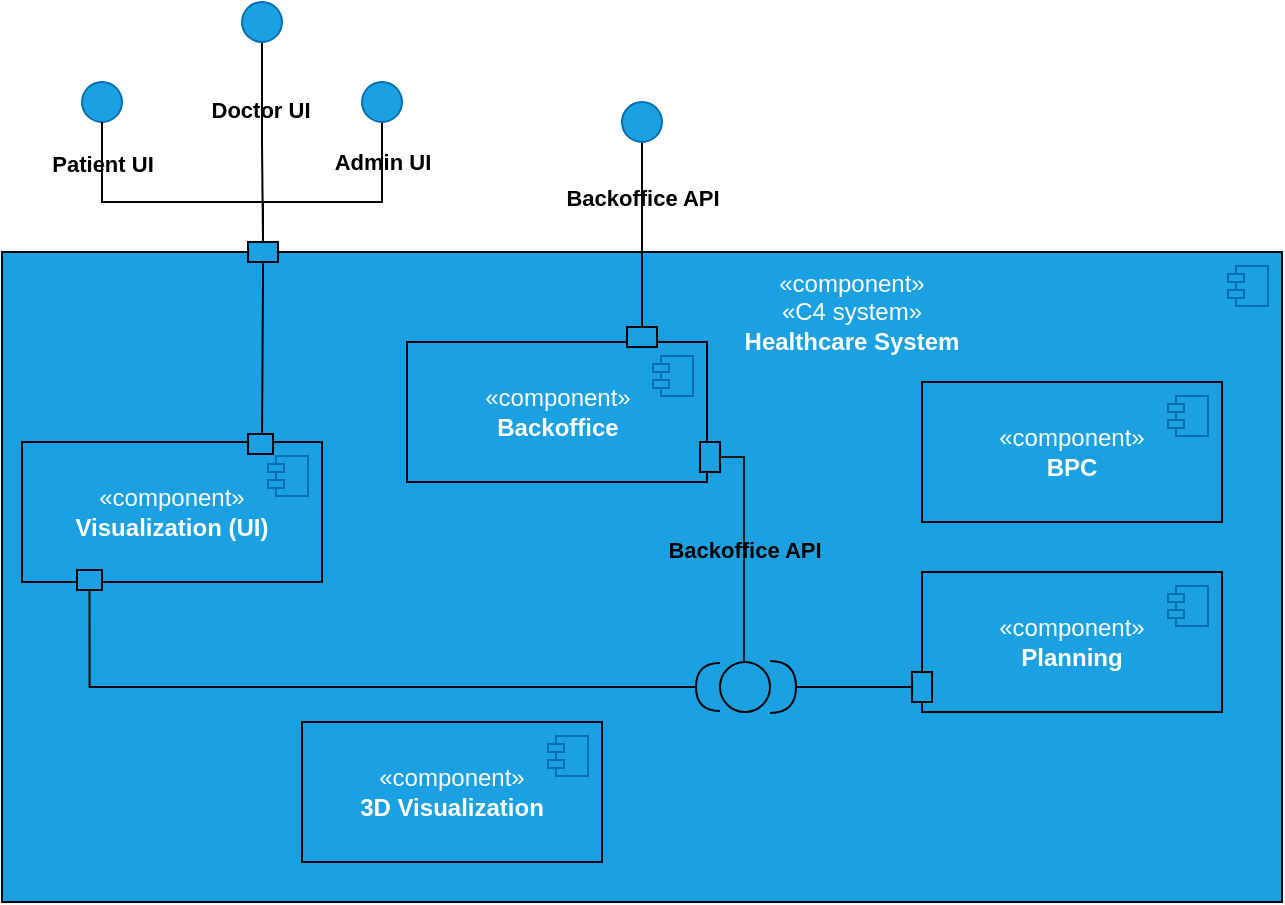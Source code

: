 <mxfile version="24.7.17">
  <diagram name="Page-1" id="5f0bae14-7c28-e335-631c-24af17079c00">
    <mxGraphModel dx="863" dy="505" grid="1" gridSize="10" guides="1" tooltips="1" connect="1" arrows="1" fold="1" page="1" pageScale="1" pageWidth="1100" pageHeight="850" background="none" math="0" shadow="0">
      <root>
        <mxCell id="0" />
        <mxCell id="1" parent="0" />
        <mxCell id="5ntWk99BVRicgcjImMjZ-29" value="" style="html=1;dropTarget=0;whiteSpace=wrap;fillColor=#1ba1e2;fontColor=#ffffff;strokeColor=#00060A;" parent="1" vertex="1">
          <mxGeometry x="40" y="125" width="640" height="325" as="geometry" />
        </mxCell>
        <mxCell id="5ntWk99BVRicgcjImMjZ-30" value="" style="shape=module;jettyWidth=8;jettyHeight=4;fillColor=#1ba1e2;fontColor=#ffffff;strokeColor=#006EAF;" parent="5ntWk99BVRicgcjImMjZ-29" vertex="1">
          <mxGeometry x="1" width="20" height="20" relative="1" as="geometry">
            <mxPoint x="-27" y="7" as="offset" />
          </mxGeometry>
        </mxCell>
        <mxCell id="5ntWk99BVRicgcjImMjZ-34" value="" style="group" parent="1" vertex="1" connectable="0">
          <mxGeometry x="500" y="275" width="150" height="80" as="geometry" />
        </mxCell>
        <mxCell id="5ntWk99BVRicgcjImMjZ-31" value="«component»&lt;br&gt;&lt;b&gt;Planning&lt;/b&gt;" style="html=1;dropTarget=0;whiteSpace=wrap;fillColor=#1ba1e2;fontColor=#ffffff;strokeColor=#000000;" parent="5ntWk99BVRicgcjImMjZ-34" vertex="1">
          <mxGeometry y="10" width="150" height="70" as="geometry" />
        </mxCell>
        <mxCell id="5ntWk99BVRicgcjImMjZ-32" value="" style="shape=module;jettyWidth=8;jettyHeight=4;fillColor=#1ba1e2;fontColor=#ffffff;strokeColor=#006EAF;" parent="5ntWk99BVRicgcjImMjZ-31" vertex="1">
          <mxGeometry x="1" width="20" height="20" relative="1" as="geometry">
            <mxPoint x="-27" y="7" as="offset" />
          </mxGeometry>
        </mxCell>
        <mxCell id="5ntWk99BVRicgcjImMjZ-33" value="" style="rounded=0;whiteSpace=wrap;html=1;fillColor=#1ba1e2;fontColor=#ffffff;strokeColor=#000000;" parent="5ntWk99BVRicgcjImMjZ-34" vertex="1">
          <mxGeometry x="-5" y="60" width="10" height="15" as="geometry" />
        </mxCell>
        <mxCell id="5ntWk99BVRicgcjImMjZ-46" value="" style="group" parent="1" vertex="1" connectable="0">
          <mxGeometry x="190" y="350" width="150" height="80" as="geometry" />
        </mxCell>
        <mxCell id="5ntWk99BVRicgcjImMjZ-47" value="«component»&lt;br&gt;&lt;b&gt;3D Visualization&lt;/b&gt;" style="html=1;dropTarget=0;whiteSpace=wrap;fillColor=#1ba1e2;fontColor=#ffffff;strokeColor=#000000;" parent="5ntWk99BVRicgcjImMjZ-46" vertex="1">
          <mxGeometry y="10" width="150" height="70" as="geometry" />
        </mxCell>
        <mxCell id="5ntWk99BVRicgcjImMjZ-48" value="" style="shape=module;jettyWidth=8;jettyHeight=4;fillColor=#1ba1e2;fontColor=#ffffff;strokeColor=#006EAF;" parent="5ntWk99BVRicgcjImMjZ-47" vertex="1">
          <mxGeometry x="1" width="20" height="20" relative="1" as="geometry">
            <mxPoint x="-27" y="7" as="offset" />
          </mxGeometry>
        </mxCell>
        <mxCell id="5ntWk99BVRicgcjImMjZ-50" value="" style="group" parent="1" vertex="1" connectable="0">
          <mxGeometry x="500" y="180" width="150" height="80" as="geometry" />
        </mxCell>
        <mxCell id="5ntWk99BVRicgcjImMjZ-51" value="«component»&lt;br&gt;&lt;b&gt;BPC&lt;/b&gt;" style="html=1;dropTarget=0;whiteSpace=wrap;fillColor=#1ba1e2;fontColor=#ffffff;strokeColor=#000000;" parent="5ntWk99BVRicgcjImMjZ-50" vertex="1">
          <mxGeometry y="10" width="150" height="70" as="geometry" />
        </mxCell>
        <mxCell id="5ntWk99BVRicgcjImMjZ-52" value="" style="shape=module;jettyWidth=8;jettyHeight=4;fillColor=#1ba1e2;fontColor=#ffffff;strokeColor=#006EAF;" parent="5ntWk99BVRicgcjImMjZ-51" vertex="1">
          <mxGeometry x="1" width="20" height="20" relative="1" as="geometry">
            <mxPoint x="-27" y="7" as="offset" />
          </mxGeometry>
        </mxCell>
        <mxCell id="5ntWk99BVRicgcjImMjZ-59" value="&lt;span style=&quot;color: rgb(255, 255, 255);&quot;&gt;«component»&lt;/span&gt;&lt;br style=&quot;color: rgb(255, 255, 255);&quot;&gt;&lt;span style=&quot;color: rgb(255, 255, 255);&quot;&gt;«C4 system»&lt;/span&gt;&lt;br style=&quot;color: rgb(255, 255, 255);&quot;&gt;&lt;b style=&quot;color: rgb(255, 255, 255);&quot;&gt;Healthcare System&lt;/b&gt;" style="text;html=1;align=center;verticalAlign=middle;whiteSpace=wrap;rounded=0;" parent="1" vertex="1">
          <mxGeometry x="390" y="130" width="150" height="50" as="geometry" />
        </mxCell>
        <mxCell id="aWajuIK19yeN8hbnkcbw-7" value="" style="group" parent="1" vertex="1" connectable="0">
          <mxGeometry x="242.5" y="160" width="157.5" height="80" as="geometry" />
        </mxCell>
        <mxCell id="5ntWk99BVRicgcjImMjZ-42" value="" style="group" parent="aWajuIK19yeN8hbnkcbw-7" vertex="1" connectable="0">
          <mxGeometry width="157.5" height="80" as="geometry" />
        </mxCell>
        <mxCell id="5ntWk99BVRicgcjImMjZ-43" value="«component»&lt;br&gt;&lt;b&gt;Backoffice&lt;/b&gt;" style="html=1;dropTarget=0;whiteSpace=wrap;fillColor=#1ba1e2;fontColor=#ffffff;strokeColor=#000000;" parent="5ntWk99BVRicgcjImMjZ-42" vertex="1">
          <mxGeometry y="10" width="150" height="70" as="geometry" />
        </mxCell>
        <mxCell id="5ntWk99BVRicgcjImMjZ-44" value="" style="shape=module;jettyWidth=8;jettyHeight=4;fillColor=#1ba1e2;fontColor=#ffffff;strokeColor=#006EAF;" parent="5ntWk99BVRicgcjImMjZ-43" vertex="1">
          <mxGeometry x="1" width="20" height="20" relative="1" as="geometry">
            <mxPoint x="-27" y="7" as="offset" />
          </mxGeometry>
        </mxCell>
        <mxCell id="MUdgfgchrhalaana_HS_-20" value="" style="rounded=0;whiteSpace=wrap;html=1;fillColor=#1ba1e2;fontColor=#ffffff;strokeColor=#000000;rotation=90;" parent="5ntWk99BVRicgcjImMjZ-42" vertex="1">
          <mxGeometry x="112.5" width="10" height="15" as="geometry" />
        </mxCell>
        <mxCell id="MUdgfgchrhalaana_HS_-27" value="" style="rounded=0;whiteSpace=wrap;html=1;fillColor=#1ba1e2;fontColor=#ffffff;strokeColor=#000000;" parent="5ntWk99BVRicgcjImMjZ-42" vertex="1">
          <mxGeometry x="146.5" y="60" width="10" height="15" as="geometry" />
        </mxCell>
        <mxCell id="aWajuIK19yeN8hbnkcbw-20" value="" style="ellipse;whiteSpace=wrap;html=1;align=center;aspect=fixed;fillColor=none;strokeColor=none;resizable=0;perimeter=centerPerimeter;rotatable=0;allowArrows=0;points=[];outlineConnect=1;" parent="1" vertex="1">
          <mxGeometry x="400" y="350" width="10" height="10" as="geometry" />
        </mxCell>
        <mxCell id="aWajuIK19yeN8hbnkcbw-23" value="" style="rounded=0;orthogonalLoop=1;jettySize=auto;html=1;endArrow=halfCircle;endFill=0;endSize=11;strokeWidth=1;sketch=0;fontSize=12;curved=1;entryX=1;entryY=0.5;entryDx=0;entryDy=0;strokeColor=#000000;startSize=6;targetPerimeterSpacing=8;sourcePerimeterSpacing=0;exitX=0;exitY=0.5;exitDx=0;exitDy=0;" parent="1" source="5ntWk99BVRicgcjImMjZ-33" target="aWajuIK19yeN8hbnkcbw-16" edge="1">
          <mxGeometry relative="1" as="geometry">
            <mxPoint x="400" y="432.79" as="sourcePoint" />
            <mxPoint x="384.999" y="367.209" as="targetPoint" />
          </mxGeometry>
        </mxCell>
        <mxCell id="aWajuIK19yeN8hbnkcbw-24" value="" style="ellipse;whiteSpace=wrap;html=1;align=center;aspect=fixed;fillColor=none;strokeColor=none;resizable=0;perimeter=centerPerimeter;rotatable=0;allowArrows=0;points=[];outlineConnect=1;" parent="1" vertex="1">
          <mxGeometry x="430" y="370" width="10" height="10" as="geometry" />
        </mxCell>
        <mxCell id="MUdgfgchrhalaana_HS_-1" style="edgeStyle=orthogonalEdgeStyle;rounded=0;orthogonalLoop=1;jettySize=auto;html=1;entryX=0.5;entryY=0;entryDx=0;entryDy=0;endArrow=none;endFill=0;strokeColor=#000000;" parent="1" source="MUdgfgchrhalaana_HS_-3" target="MUdgfgchrhalaana_HS_-7" edge="1">
          <mxGeometry relative="1" as="geometry" />
        </mxCell>
        <mxCell id="MUdgfgchrhalaana_HS_-2" value="Doctor UI" style="edgeLabel;html=1;align=center;verticalAlign=middle;resizable=0;points=[];labelBackgroundColor=none;fontStyle=1" parent="MUdgfgchrhalaana_HS_-1" vertex="1" connectable="0">
          <mxGeometry x="-0.329" y="-1" relative="1" as="geometry">
            <mxPoint as="offset" />
          </mxGeometry>
        </mxCell>
        <mxCell id="MUdgfgchrhalaana_HS_-3" value="" style="ellipse;whiteSpace=wrap;html=1;fillColor=#1ba1e2;fontColor=#ffffff;strokeColor=#006EAF;" parent="1" vertex="1">
          <mxGeometry x="160" width="20" height="20" as="geometry" />
        </mxCell>
        <mxCell id="MUdgfgchrhalaana_HS_-4" value="" style="ellipse;whiteSpace=wrap;html=1;fillColor=#1ba1e2;fontColor=#ffffff;strokeColor=#006EAF;" parent="1" vertex="1">
          <mxGeometry x="80" y="40" width="20" height="20" as="geometry" />
        </mxCell>
        <mxCell id="MUdgfgchrhalaana_HS_-5" style="edgeStyle=orthogonalEdgeStyle;rounded=0;orthogonalLoop=1;jettySize=auto;html=1;exitX=0.5;exitY=0;exitDx=0;exitDy=0;entryX=0.5;entryY=1;entryDx=0;entryDy=0;endArrow=none;endFill=0;strokeColor=#000000;" parent="1" source="MUdgfgchrhalaana_HS_-7" target="MUdgfgchrhalaana_HS_-4" edge="1">
          <mxGeometry relative="1" as="geometry">
            <mxPoint x="120" y="80" as="targetPoint" />
            <mxPoint x="165" y="110" as="sourcePoint" />
            <Array as="points">
              <mxPoint x="170" y="100" />
              <mxPoint x="90" y="100" />
            </Array>
          </mxGeometry>
        </mxCell>
        <mxCell id="MUdgfgchrhalaana_HS_-6" value="Patient UI" style="edgeLabel;html=1;align=center;verticalAlign=middle;resizable=0;points=[];labelBackgroundColor=none;fontStyle=1" parent="MUdgfgchrhalaana_HS_-5" vertex="1" connectable="0">
          <mxGeometry x="0.807" y="1" relative="1" as="geometry">
            <mxPoint x="1" y="7" as="offset" />
          </mxGeometry>
        </mxCell>
        <mxCell id="MUdgfgchrhalaana_HS_-22" style="edgeStyle=orthogonalEdgeStyle;rounded=0;orthogonalLoop=1;jettySize=auto;html=1;exitX=0.5;exitY=1;exitDx=0;exitDy=0;entryX=0.5;entryY=0;entryDx=0;entryDy=0;strokeColor=#000000;endArrow=none;endFill=0;" parent="1" source="MUdgfgchrhalaana_HS_-7" target="MUdgfgchrhalaana_HS_-21" edge="1">
          <mxGeometry relative="1" as="geometry">
            <Array as="points">
              <mxPoint x="171" y="140" />
              <mxPoint x="170" y="140" />
              <mxPoint x="170" y="216" />
            </Array>
          </mxGeometry>
        </mxCell>
        <mxCell id="MUdgfgchrhalaana_HS_-7" value="" style="rounded=0;whiteSpace=wrap;html=1;fillColor=#1ba1e2;fontColor=#ffffff;strokeColor=#000000;" parent="1" vertex="1">
          <mxGeometry x="163" y="120" width="15" height="10" as="geometry" />
        </mxCell>
        <mxCell id="MUdgfgchrhalaana_HS_-8" style="edgeStyle=orthogonalEdgeStyle;rounded=0;orthogonalLoop=1;jettySize=auto;html=1;entryX=0.5;entryY=0;entryDx=0;entryDy=0;endArrow=none;endFill=0;strokeColor=#000000;" parent="1" source="MUdgfgchrhalaana_HS_-10" target="MUdgfgchrhalaana_HS_-7" edge="1">
          <mxGeometry relative="1" as="geometry">
            <Array as="points">
              <mxPoint x="230" y="100" />
              <mxPoint x="170" y="100" />
            </Array>
          </mxGeometry>
        </mxCell>
        <mxCell id="MUdgfgchrhalaana_HS_-9" value="Admin UI" style="edgeLabel;html=1;align=center;verticalAlign=middle;resizable=0;points=[];labelBackgroundColor=none;fontStyle=1" parent="MUdgfgchrhalaana_HS_-8" vertex="1" connectable="0">
          <mxGeometry x="-0.786" relative="1" as="geometry">
            <mxPoint y="7" as="offset" />
          </mxGeometry>
        </mxCell>
        <mxCell id="MUdgfgchrhalaana_HS_-10" value="" style="ellipse;whiteSpace=wrap;html=1;fillColor=#1ba1e2;fontColor=#ffffff;strokeColor=#006EAF;" parent="1" vertex="1">
          <mxGeometry x="220" y="40" width="20" height="20" as="geometry" />
        </mxCell>
        <mxCell id="MUdgfgchrhalaana_HS_-15" value="" style="group" parent="1" vertex="1" connectable="0">
          <mxGeometry x="50" y="220" width="150" height="80" as="geometry" />
        </mxCell>
        <mxCell id="MUdgfgchrhalaana_HS_-12" value="«component»&lt;br&gt;&lt;b&gt;Visualization (UI)&lt;/b&gt;" style="html=1;dropTarget=0;whiteSpace=wrap;fillColor=#1ba1e2;fontColor=#ffffff;strokeColor=#000000;" parent="MUdgfgchrhalaana_HS_-15" vertex="1">
          <mxGeometry width="150" height="70" as="geometry" />
        </mxCell>
        <mxCell id="MUdgfgchrhalaana_HS_-13" value="" style="shape=module;jettyWidth=8;jettyHeight=4;fillColor=#1ba1e2;fontColor=#ffffff;strokeColor=#006EAF;" parent="MUdgfgchrhalaana_HS_-12" vertex="1">
          <mxGeometry x="1" width="20" height="20" relative="1" as="geometry">
            <mxPoint x="-27" y="7" as="offset" />
          </mxGeometry>
        </mxCell>
        <mxCell id="MUdgfgchrhalaana_HS_-14" value="" style="rounded=0;whiteSpace=wrap;html=1;fillColor=#1ba1e2;fontColor=#ffffff;strokeColor=#000000;" parent="MUdgfgchrhalaana_HS_-15" vertex="1">
          <mxGeometry x="27.5" y="64" width="12.5" height="10" as="geometry" />
        </mxCell>
        <mxCell id="MUdgfgchrhalaana_HS_-25" value="" style="ellipse;whiteSpace=wrap;html=1;align=center;aspect=fixed;fillColor=none;strokeColor=none;resizable=0;perimeter=centerPerimeter;rotatable=0;allowArrows=0;points=[];outlineConnect=1;" parent="1" vertex="1">
          <mxGeometry x="375" y="80" width="10" height="10" as="geometry" />
        </mxCell>
        <mxCell id="MUdgfgchrhalaana_HS_-28" style="edgeStyle=orthogonalEdgeStyle;rounded=0;orthogonalLoop=1;jettySize=auto;html=1;exitX=0.5;exitY=1;exitDx=0;exitDy=0;entryX=0;entryY=0.5;entryDx=0;entryDy=0;endArrow=none;endFill=0;strokeColor=#000000;" parent="1" source="MUdgfgchrhalaana_HS_-26" target="MUdgfgchrhalaana_HS_-20" edge="1">
          <mxGeometry relative="1" as="geometry">
            <Array as="points">
              <mxPoint x="360" y="70" />
            </Array>
          </mxGeometry>
        </mxCell>
        <mxCell id="MUdgfgchrhalaana_HS_-29" value="&lt;b&gt;Backoffice API&lt;/b&gt;" style="edgeLabel;html=1;align=center;verticalAlign=middle;resizable=0;points=[];labelBackgroundColor=none;" parent="MUdgfgchrhalaana_HS_-28" vertex="1" connectable="0">
          <mxGeometry x="-0.89" relative="1" as="geometry">
            <mxPoint y="23" as="offset" />
          </mxGeometry>
        </mxCell>
        <mxCell id="MUdgfgchrhalaana_HS_-26" value="" style="ellipse;whiteSpace=wrap;html=1;fillColor=#1ba1e2;fontColor=#ffffff;strokeColor=#006EAF;" parent="1" vertex="1">
          <mxGeometry x="350" y="50" width="20" height="20" as="geometry" />
        </mxCell>
        <mxCell id="aWajuIK19yeN8hbnkcbw-16" value="" style="ellipse;whiteSpace=wrap;html=1;aspect=fixed;fillColor=#1ba1e2;fontColor=#ffffff;strokeColor=#000000;" parent="1" vertex="1">
          <mxGeometry x="399" y="330" width="25" height="25" as="geometry" />
        </mxCell>
        <mxCell id="MUdgfgchrhalaana_HS_-31" style="edgeStyle=orthogonalEdgeStyle;rounded=0;orthogonalLoop=1;jettySize=auto;html=1;exitX=1;exitY=0.5;exitDx=0;exitDy=0;strokeColor=#1C1C1C;endArrow=none;endFill=0;" parent="1" source="MUdgfgchrhalaana_HS_-27" target="aWajuIK19yeN8hbnkcbw-16" edge="1">
          <mxGeometry relative="1" as="geometry">
            <Array as="points">
              <mxPoint x="411" y="227" />
            </Array>
          </mxGeometry>
        </mxCell>
        <mxCell id="MUdgfgchrhalaana_HS_-32" value="&lt;b&gt;Backoffice API&lt;/b&gt;" style="edgeLabel;html=1;align=center;verticalAlign=middle;resizable=0;points=[];labelBackgroundColor=none;" parent="MUdgfgchrhalaana_HS_-31" vertex="1" connectable="0">
          <mxGeometry x="0.012" relative="1" as="geometry">
            <mxPoint as="offset" />
          </mxGeometry>
        </mxCell>
        <mxCell id="MUdgfgchrhalaana_HS_-33" style="edgeStyle=orthogonalEdgeStyle;rounded=0;orthogonalLoop=1;jettySize=auto;html=1;exitX=0.5;exitY=1;exitDx=0;exitDy=0;entryX=0;entryY=0.5;entryDx=0;entryDy=0;strokeColor=#050505;endArrow=halfCircle;endFill=0;endSize=10;startSize=6;" parent="1" source="MUdgfgchrhalaana_HS_-14" target="aWajuIK19yeN8hbnkcbw-16" edge="1">
          <mxGeometry relative="1" as="geometry" />
        </mxCell>
        <mxCell id="MUdgfgchrhalaana_HS_-21" value="" style="rounded=0;whiteSpace=wrap;html=1;fillColor=#1ba1e2;fontColor=#ffffff;strokeColor=#000000;" parent="1" vertex="1">
          <mxGeometry x="163" y="216" width="12.5" height="10" as="geometry" />
        </mxCell>
      </root>
    </mxGraphModel>
  </diagram>
</mxfile>
